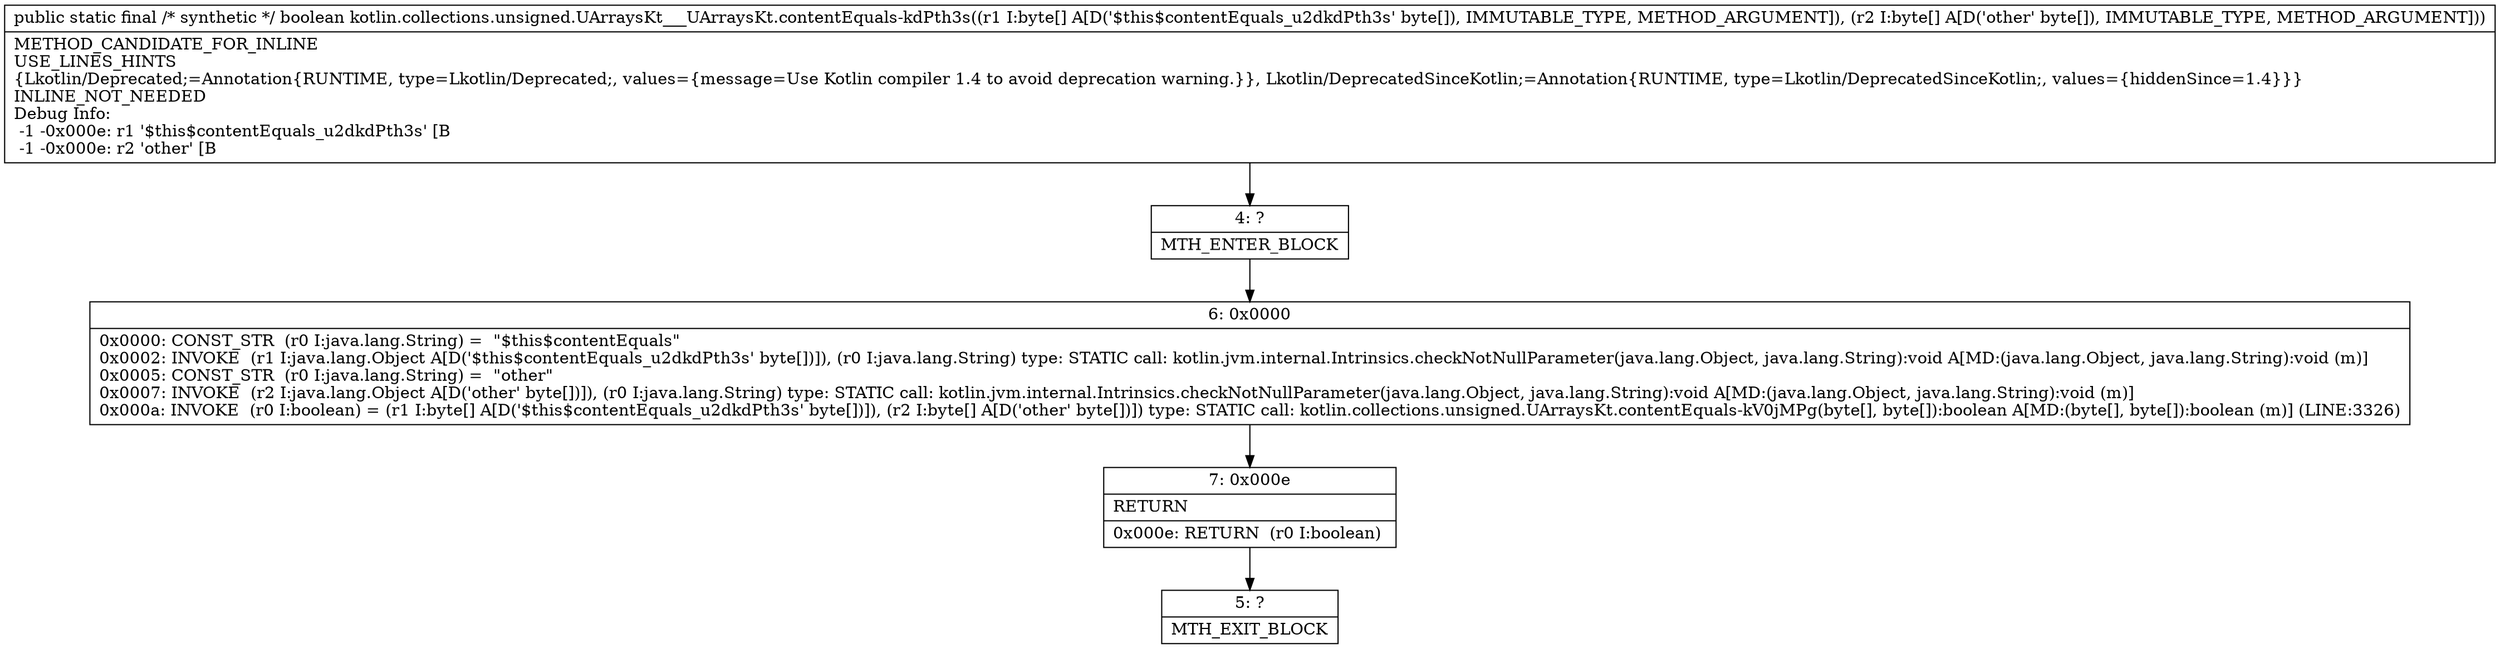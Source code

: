 digraph "CFG forkotlin.collections.unsigned.UArraysKt___UArraysKt.contentEquals\-kdPth3s([B[B)Z" {
Node_4 [shape=record,label="{4\:\ ?|MTH_ENTER_BLOCK\l}"];
Node_6 [shape=record,label="{6\:\ 0x0000|0x0000: CONST_STR  (r0 I:java.lang.String) =  \"$this$contentEquals\" \l0x0002: INVOKE  (r1 I:java.lang.Object A[D('$this$contentEquals_u2dkdPth3s' byte[])]), (r0 I:java.lang.String) type: STATIC call: kotlin.jvm.internal.Intrinsics.checkNotNullParameter(java.lang.Object, java.lang.String):void A[MD:(java.lang.Object, java.lang.String):void (m)]\l0x0005: CONST_STR  (r0 I:java.lang.String) =  \"other\" \l0x0007: INVOKE  (r2 I:java.lang.Object A[D('other' byte[])]), (r0 I:java.lang.String) type: STATIC call: kotlin.jvm.internal.Intrinsics.checkNotNullParameter(java.lang.Object, java.lang.String):void A[MD:(java.lang.Object, java.lang.String):void (m)]\l0x000a: INVOKE  (r0 I:boolean) = (r1 I:byte[] A[D('$this$contentEquals_u2dkdPth3s' byte[])]), (r2 I:byte[] A[D('other' byte[])]) type: STATIC call: kotlin.collections.unsigned.UArraysKt.contentEquals\-kV0jMPg(byte[], byte[]):boolean A[MD:(byte[], byte[]):boolean (m)] (LINE:3326)\l}"];
Node_7 [shape=record,label="{7\:\ 0x000e|RETURN\l|0x000e: RETURN  (r0 I:boolean) \l}"];
Node_5 [shape=record,label="{5\:\ ?|MTH_EXIT_BLOCK\l}"];
MethodNode[shape=record,label="{public static final \/* synthetic *\/ boolean kotlin.collections.unsigned.UArraysKt___UArraysKt.contentEquals\-kdPth3s((r1 I:byte[] A[D('$this$contentEquals_u2dkdPth3s' byte[]), IMMUTABLE_TYPE, METHOD_ARGUMENT]), (r2 I:byte[] A[D('other' byte[]), IMMUTABLE_TYPE, METHOD_ARGUMENT]))  | METHOD_CANDIDATE_FOR_INLINE\lUSE_LINES_HINTS\l\{Lkotlin\/Deprecated;=Annotation\{RUNTIME, type=Lkotlin\/Deprecated;, values=\{message=Use Kotlin compiler 1.4 to avoid deprecation warning.\}\}, Lkotlin\/DeprecatedSinceKotlin;=Annotation\{RUNTIME, type=Lkotlin\/DeprecatedSinceKotlin;, values=\{hiddenSince=1.4\}\}\}\lINLINE_NOT_NEEDED\lDebug Info:\l  \-1 \-0x000e: r1 '$this$contentEquals_u2dkdPth3s' [B\l  \-1 \-0x000e: r2 'other' [B\l}"];
MethodNode -> Node_4;Node_4 -> Node_6;
Node_6 -> Node_7;
Node_7 -> Node_5;
}

